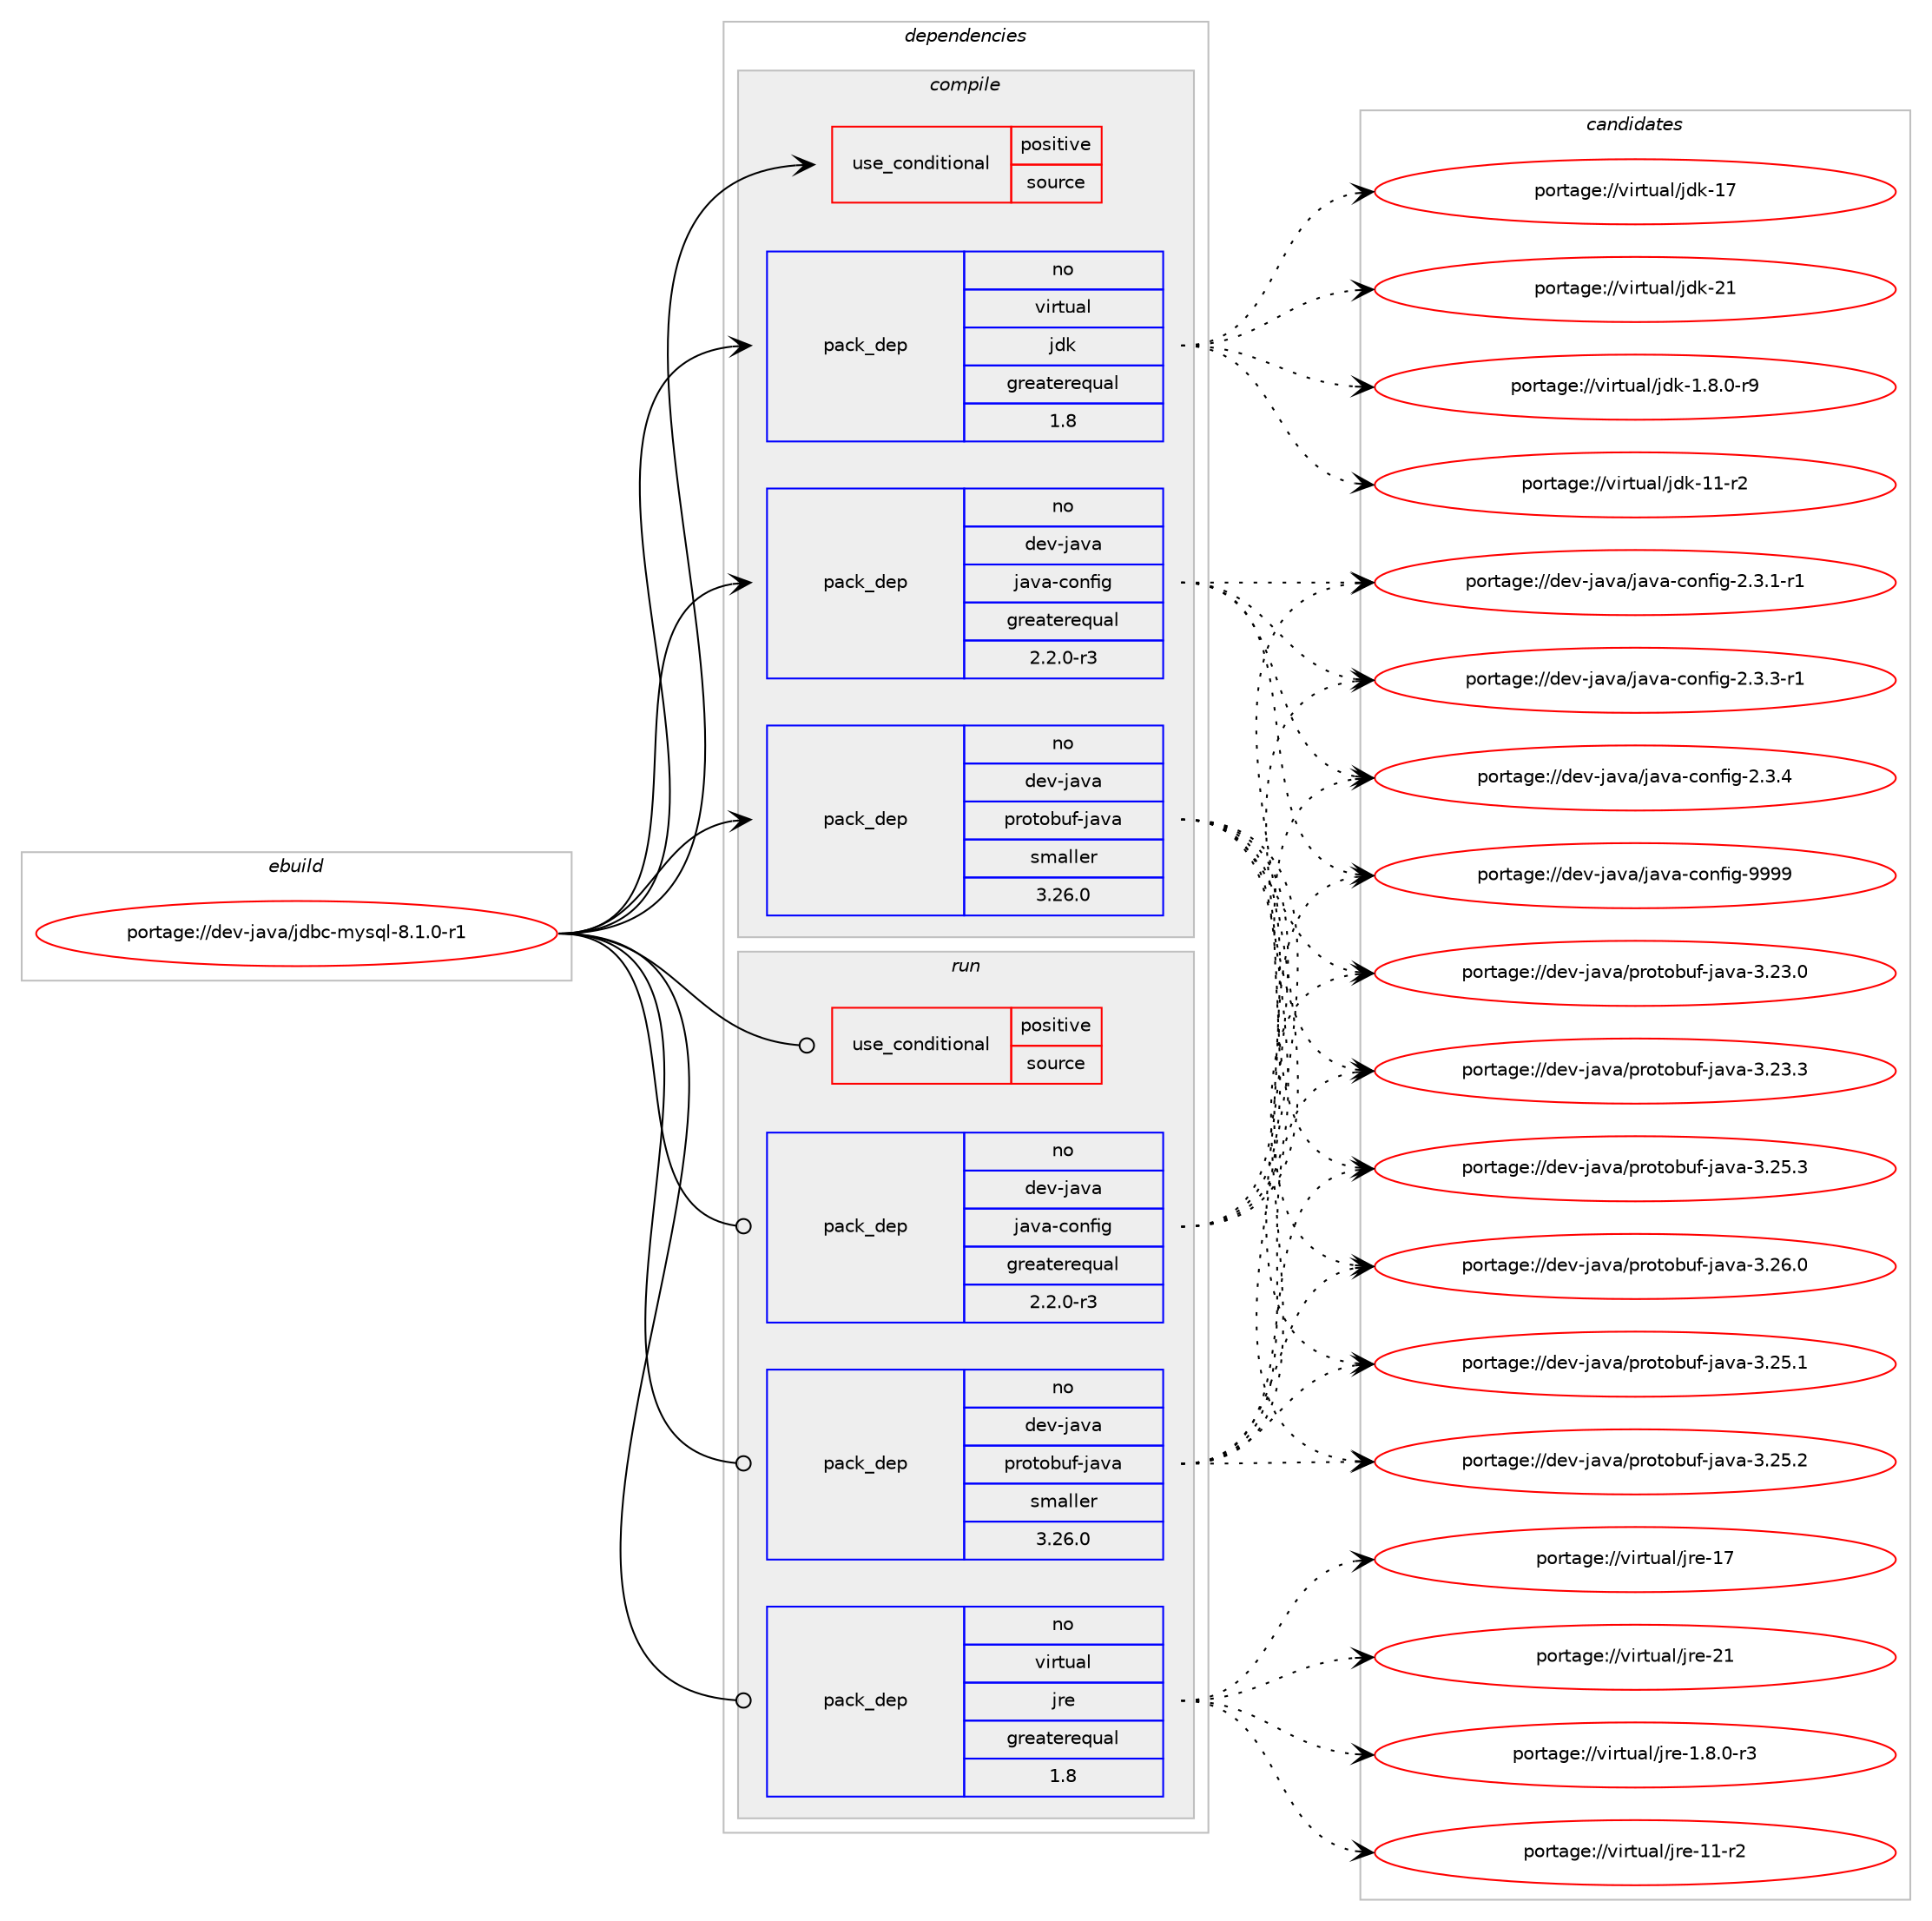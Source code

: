 digraph prolog {

# *************
# Graph options
# *************

newrank=true;
concentrate=true;
compound=true;
graph [rankdir=LR,fontname=Helvetica,fontsize=10,ranksep=1.5];#, ranksep=2.5, nodesep=0.2];
edge  [arrowhead=vee];
node  [fontname=Helvetica,fontsize=10];

# **********
# The ebuild
# **********

subgraph cluster_leftcol {
color=gray;
rank=same;
label=<<i>ebuild</i>>;
id [label="portage://dev-java/jdbc-mysql-8.1.0-r1", color=red, width=4, href="../dev-java/jdbc-mysql-8.1.0-r1.svg"];
}

# ****************
# The dependencies
# ****************

subgraph cluster_midcol {
color=gray;
label=<<i>dependencies</i>>;
subgraph cluster_compile {
fillcolor="#eeeeee";
style=filled;
label=<<i>compile</i>>;
subgraph cond21375 {
dependency48289 [label=<<TABLE BORDER="0" CELLBORDER="1" CELLSPACING="0" CELLPADDING="4"><TR><TD ROWSPAN="3" CELLPADDING="10">use_conditional</TD></TR><TR><TD>positive</TD></TR><TR><TD>source</TD></TR></TABLE>>, shape=none, color=red];
# *** BEGIN UNKNOWN DEPENDENCY TYPE (TODO) ***
# dependency48289 -> package_dependency(portage://dev-java/jdbc-mysql-8.1.0-r1,install,no,app-arch,zip,none,[,,],[],[])
# *** END UNKNOWN DEPENDENCY TYPE (TODO) ***

}
id:e -> dependency48289:w [weight=20,style="solid",arrowhead="vee"];
# *** BEGIN UNKNOWN DEPENDENCY TYPE (TODO) ***
# id -> package_dependency(portage://dev-java/jdbc-mysql-8.1.0-r1,install,no,dev-java,c3p0,none,[,,],[slot(0)],[])
# *** END UNKNOWN DEPENDENCY TYPE (TODO) ***

subgraph pack25890 {
dependency48290 [label=<<TABLE BORDER="0" CELLBORDER="1" CELLSPACING="0" CELLPADDING="4" WIDTH="220"><TR><TD ROWSPAN="6" CELLPADDING="30">pack_dep</TD></TR><TR><TD WIDTH="110">no</TD></TR><TR><TD>dev-java</TD></TR><TR><TD>java-config</TD></TR><TR><TD>greaterequal</TD></TR><TR><TD>2.2.0-r3</TD></TR></TABLE>>, shape=none, color=blue];
}
id:e -> dependency48290:w [weight=20,style="solid",arrowhead="vee"];
subgraph pack25891 {
dependency48291 [label=<<TABLE BORDER="0" CELLBORDER="1" CELLSPACING="0" CELLPADDING="4" WIDTH="220"><TR><TD ROWSPAN="6" CELLPADDING="30">pack_dep</TD></TR><TR><TD WIDTH="110">no</TD></TR><TR><TD>dev-java</TD></TR><TR><TD>protobuf-java</TD></TR><TR><TD>smaller</TD></TR><TR><TD>3.26.0</TD></TR></TABLE>>, shape=none, color=blue];
}
id:e -> dependency48291:w [weight=20,style="solid",arrowhead="vee"];
# *** BEGIN UNKNOWN DEPENDENCY TYPE (TODO) ***
# id -> package_dependency(portage://dev-java/jdbc-mysql-8.1.0-r1,install,no,dev-java,slf4j-api,none,[,,],[slot(0)],[])
# *** END UNKNOWN DEPENDENCY TYPE (TODO) ***

subgraph pack25892 {
dependency48292 [label=<<TABLE BORDER="0" CELLBORDER="1" CELLSPACING="0" CELLPADDING="4" WIDTH="220"><TR><TD ROWSPAN="6" CELLPADDING="30">pack_dep</TD></TR><TR><TD WIDTH="110">no</TD></TR><TR><TD>virtual</TD></TR><TR><TD>jdk</TD></TR><TR><TD>greaterequal</TD></TR><TR><TD>1.8</TD></TR></TABLE>>, shape=none, color=blue];
}
id:e -> dependency48292:w [weight=20,style="solid",arrowhead="vee"];
}
subgraph cluster_compileandrun {
fillcolor="#eeeeee";
style=filled;
label=<<i>compile and run</i>>;
}
subgraph cluster_run {
fillcolor="#eeeeee";
style=filled;
label=<<i>run</i>>;
subgraph cond21376 {
dependency48293 [label=<<TABLE BORDER="0" CELLBORDER="1" CELLSPACING="0" CELLPADDING="4"><TR><TD ROWSPAN="3" CELLPADDING="10">use_conditional</TD></TR><TR><TD>positive</TD></TR><TR><TD>source</TD></TR></TABLE>>, shape=none, color=red];
# *** BEGIN UNKNOWN DEPENDENCY TYPE (TODO) ***
# dependency48293 -> package_dependency(portage://dev-java/jdbc-mysql-8.1.0-r1,run,no,app-arch,zip,none,[,,],[],[])
# *** END UNKNOWN DEPENDENCY TYPE (TODO) ***

}
id:e -> dependency48293:w [weight=20,style="solid",arrowhead="odot"];
# *** BEGIN UNKNOWN DEPENDENCY TYPE (TODO) ***
# id -> package_dependency(portage://dev-java/jdbc-mysql-8.1.0-r1,run,no,dev-java,c3p0,none,[,,],[slot(0)],[])
# *** END UNKNOWN DEPENDENCY TYPE (TODO) ***

subgraph pack25893 {
dependency48294 [label=<<TABLE BORDER="0" CELLBORDER="1" CELLSPACING="0" CELLPADDING="4" WIDTH="220"><TR><TD ROWSPAN="6" CELLPADDING="30">pack_dep</TD></TR><TR><TD WIDTH="110">no</TD></TR><TR><TD>dev-java</TD></TR><TR><TD>java-config</TD></TR><TR><TD>greaterequal</TD></TR><TR><TD>2.2.0-r3</TD></TR></TABLE>>, shape=none, color=blue];
}
id:e -> dependency48294:w [weight=20,style="solid",arrowhead="odot"];
subgraph pack25894 {
dependency48295 [label=<<TABLE BORDER="0" CELLBORDER="1" CELLSPACING="0" CELLPADDING="4" WIDTH="220"><TR><TD ROWSPAN="6" CELLPADDING="30">pack_dep</TD></TR><TR><TD WIDTH="110">no</TD></TR><TR><TD>dev-java</TD></TR><TR><TD>protobuf-java</TD></TR><TR><TD>smaller</TD></TR><TR><TD>3.26.0</TD></TR></TABLE>>, shape=none, color=blue];
}
id:e -> dependency48295:w [weight=20,style="solid",arrowhead="odot"];
# *** BEGIN UNKNOWN DEPENDENCY TYPE (TODO) ***
# id -> package_dependency(portage://dev-java/jdbc-mysql-8.1.0-r1,run,no,dev-java,slf4j-api,none,[,,],[slot(0)],[])
# *** END UNKNOWN DEPENDENCY TYPE (TODO) ***

subgraph pack25895 {
dependency48296 [label=<<TABLE BORDER="0" CELLBORDER="1" CELLSPACING="0" CELLPADDING="4" WIDTH="220"><TR><TD ROWSPAN="6" CELLPADDING="30">pack_dep</TD></TR><TR><TD WIDTH="110">no</TD></TR><TR><TD>virtual</TD></TR><TR><TD>jre</TD></TR><TR><TD>greaterequal</TD></TR><TR><TD>1.8</TD></TR></TABLE>>, shape=none, color=blue];
}
id:e -> dependency48296:w [weight=20,style="solid",arrowhead="odot"];
}
}

# **************
# The candidates
# **************

subgraph cluster_choices {
rank=same;
color=gray;
label=<<i>candidates</i>>;

subgraph choice25890 {
color=black;
nodesep=1;
choice10010111845106971189747106971189745991111101021051034550465146494511449 [label="portage://dev-java/java-config-2.3.1-r1", color=red, width=4,href="../dev-java/java-config-2.3.1-r1.svg"];
choice10010111845106971189747106971189745991111101021051034550465146514511449 [label="portage://dev-java/java-config-2.3.3-r1", color=red, width=4,href="../dev-java/java-config-2.3.3-r1.svg"];
choice1001011184510697118974710697118974599111110102105103455046514652 [label="portage://dev-java/java-config-2.3.4", color=red, width=4,href="../dev-java/java-config-2.3.4.svg"];
choice10010111845106971189747106971189745991111101021051034557575757 [label="portage://dev-java/java-config-9999", color=red, width=4,href="../dev-java/java-config-9999.svg"];
dependency48290:e -> choice10010111845106971189747106971189745991111101021051034550465146494511449:w [style=dotted,weight="100"];
dependency48290:e -> choice10010111845106971189747106971189745991111101021051034550465146514511449:w [style=dotted,weight="100"];
dependency48290:e -> choice1001011184510697118974710697118974599111110102105103455046514652:w [style=dotted,weight="100"];
dependency48290:e -> choice10010111845106971189747106971189745991111101021051034557575757:w [style=dotted,weight="100"];
}
subgraph choice25891 {
color=black;
nodesep=1;
choice100101118451069711897471121141111161119811710245106971189745514650514648 [label="portage://dev-java/protobuf-java-3.23.0", color=red, width=4,href="../dev-java/protobuf-java-3.23.0.svg"];
choice100101118451069711897471121141111161119811710245106971189745514650514651 [label="portage://dev-java/protobuf-java-3.23.3", color=red, width=4,href="../dev-java/protobuf-java-3.23.3.svg"];
choice100101118451069711897471121141111161119811710245106971189745514650534649 [label="portage://dev-java/protobuf-java-3.25.1", color=red, width=4,href="../dev-java/protobuf-java-3.25.1.svg"];
choice100101118451069711897471121141111161119811710245106971189745514650534650 [label="portage://dev-java/protobuf-java-3.25.2", color=red, width=4,href="../dev-java/protobuf-java-3.25.2.svg"];
choice100101118451069711897471121141111161119811710245106971189745514650534651 [label="portage://dev-java/protobuf-java-3.25.3", color=red, width=4,href="../dev-java/protobuf-java-3.25.3.svg"];
choice100101118451069711897471121141111161119811710245106971189745514650544648 [label="portage://dev-java/protobuf-java-3.26.0", color=red, width=4,href="../dev-java/protobuf-java-3.26.0.svg"];
dependency48291:e -> choice100101118451069711897471121141111161119811710245106971189745514650514648:w [style=dotted,weight="100"];
dependency48291:e -> choice100101118451069711897471121141111161119811710245106971189745514650514651:w [style=dotted,weight="100"];
dependency48291:e -> choice100101118451069711897471121141111161119811710245106971189745514650534649:w [style=dotted,weight="100"];
dependency48291:e -> choice100101118451069711897471121141111161119811710245106971189745514650534650:w [style=dotted,weight="100"];
dependency48291:e -> choice100101118451069711897471121141111161119811710245106971189745514650534651:w [style=dotted,weight="100"];
dependency48291:e -> choice100101118451069711897471121141111161119811710245106971189745514650544648:w [style=dotted,weight="100"];
}
subgraph choice25892 {
color=black;
nodesep=1;
choice11810511411611797108471061001074549465646484511457 [label="portage://virtual/jdk-1.8.0-r9", color=red, width=4,href="../virtual/jdk-1.8.0-r9.svg"];
choice11810511411611797108471061001074549494511450 [label="portage://virtual/jdk-11-r2", color=red, width=4,href="../virtual/jdk-11-r2.svg"];
choice1181051141161179710847106100107454955 [label="portage://virtual/jdk-17", color=red, width=4,href="../virtual/jdk-17.svg"];
choice1181051141161179710847106100107455049 [label="portage://virtual/jdk-21", color=red, width=4,href="../virtual/jdk-21.svg"];
dependency48292:e -> choice11810511411611797108471061001074549465646484511457:w [style=dotted,weight="100"];
dependency48292:e -> choice11810511411611797108471061001074549494511450:w [style=dotted,weight="100"];
dependency48292:e -> choice1181051141161179710847106100107454955:w [style=dotted,weight="100"];
dependency48292:e -> choice1181051141161179710847106100107455049:w [style=dotted,weight="100"];
}
subgraph choice25893 {
color=black;
nodesep=1;
choice10010111845106971189747106971189745991111101021051034550465146494511449 [label="portage://dev-java/java-config-2.3.1-r1", color=red, width=4,href="../dev-java/java-config-2.3.1-r1.svg"];
choice10010111845106971189747106971189745991111101021051034550465146514511449 [label="portage://dev-java/java-config-2.3.3-r1", color=red, width=4,href="../dev-java/java-config-2.3.3-r1.svg"];
choice1001011184510697118974710697118974599111110102105103455046514652 [label="portage://dev-java/java-config-2.3.4", color=red, width=4,href="../dev-java/java-config-2.3.4.svg"];
choice10010111845106971189747106971189745991111101021051034557575757 [label="portage://dev-java/java-config-9999", color=red, width=4,href="../dev-java/java-config-9999.svg"];
dependency48294:e -> choice10010111845106971189747106971189745991111101021051034550465146494511449:w [style=dotted,weight="100"];
dependency48294:e -> choice10010111845106971189747106971189745991111101021051034550465146514511449:w [style=dotted,weight="100"];
dependency48294:e -> choice1001011184510697118974710697118974599111110102105103455046514652:w [style=dotted,weight="100"];
dependency48294:e -> choice10010111845106971189747106971189745991111101021051034557575757:w [style=dotted,weight="100"];
}
subgraph choice25894 {
color=black;
nodesep=1;
choice100101118451069711897471121141111161119811710245106971189745514650514648 [label="portage://dev-java/protobuf-java-3.23.0", color=red, width=4,href="../dev-java/protobuf-java-3.23.0.svg"];
choice100101118451069711897471121141111161119811710245106971189745514650514651 [label="portage://dev-java/protobuf-java-3.23.3", color=red, width=4,href="../dev-java/protobuf-java-3.23.3.svg"];
choice100101118451069711897471121141111161119811710245106971189745514650534649 [label="portage://dev-java/protobuf-java-3.25.1", color=red, width=4,href="../dev-java/protobuf-java-3.25.1.svg"];
choice100101118451069711897471121141111161119811710245106971189745514650534650 [label="portage://dev-java/protobuf-java-3.25.2", color=red, width=4,href="../dev-java/protobuf-java-3.25.2.svg"];
choice100101118451069711897471121141111161119811710245106971189745514650534651 [label="portage://dev-java/protobuf-java-3.25.3", color=red, width=4,href="../dev-java/protobuf-java-3.25.3.svg"];
choice100101118451069711897471121141111161119811710245106971189745514650544648 [label="portage://dev-java/protobuf-java-3.26.0", color=red, width=4,href="../dev-java/protobuf-java-3.26.0.svg"];
dependency48295:e -> choice100101118451069711897471121141111161119811710245106971189745514650514648:w [style=dotted,weight="100"];
dependency48295:e -> choice100101118451069711897471121141111161119811710245106971189745514650514651:w [style=dotted,weight="100"];
dependency48295:e -> choice100101118451069711897471121141111161119811710245106971189745514650534649:w [style=dotted,weight="100"];
dependency48295:e -> choice100101118451069711897471121141111161119811710245106971189745514650534650:w [style=dotted,weight="100"];
dependency48295:e -> choice100101118451069711897471121141111161119811710245106971189745514650534651:w [style=dotted,weight="100"];
dependency48295:e -> choice100101118451069711897471121141111161119811710245106971189745514650544648:w [style=dotted,weight="100"];
}
subgraph choice25895 {
color=black;
nodesep=1;
choice11810511411611797108471061141014549465646484511451 [label="portage://virtual/jre-1.8.0-r3", color=red, width=4,href="../virtual/jre-1.8.0-r3.svg"];
choice11810511411611797108471061141014549494511450 [label="portage://virtual/jre-11-r2", color=red, width=4,href="../virtual/jre-11-r2.svg"];
choice1181051141161179710847106114101454955 [label="portage://virtual/jre-17", color=red, width=4,href="../virtual/jre-17.svg"];
choice1181051141161179710847106114101455049 [label="portage://virtual/jre-21", color=red, width=4,href="../virtual/jre-21.svg"];
dependency48296:e -> choice11810511411611797108471061141014549465646484511451:w [style=dotted,weight="100"];
dependency48296:e -> choice11810511411611797108471061141014549494511450:w [style=dotted,weight="100"];
dependency48296:e -> choice1181051141161179710847106114101454955:w [style=dotted,weight="100"];
dependency48296:e -> choice1181051141161179710847106114101455049:w [style=dotted,weight="100"];
}
}

}
